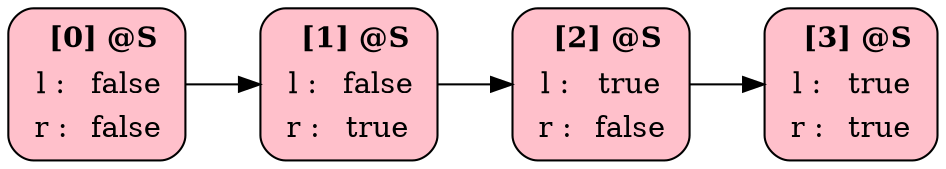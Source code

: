 /*
* Dot trace for TwoBitCounter
* [Time Stamp]:12:29:11, Oct-31-2023
* [Location]:c:\Users\frand\OneDrive\Desktop\CS424\trace\two_bit_counter.dot
* [States]:1
* S 
* [Trans]:1
* [Start State]:S
* [Final State(s)]:
*S 
* [Trace Length]:4 
*/




digraph G { 



	 rankdir="LR"



	n0 [color="black", style="rounded, filled" , fillcolor="pink" , shape="rect", label= < 
 		 <table border='0' cellborder='0' style='rounded'> 
			 <tr><td align="center" colspan="2" > <b>[0] @S</b></td></tr>
			 <tr><td align="center">l : </td><td>false</td></tr> 
			 <tr><td align="center">r : </td><td>false</td></tr> 
		 </table> > ]
	n1 [color="black", style="rounded, filled" , fillcolor="pink" , shape="rect", label= < 
 		 <table border='0' cellborder='0' style='rounded'> 
			 <tr><td align="center" colspan="2" > <b>[1] @S</b></td></tr>
			 <tr><td align="center">l : </td><td>false</td></tr> 
			 <tr><td align="center">r : </td><td>true</td></tr> 
		 </table> > ]
	n2 [color="black", style="rounded, filled" , fillcolor="pink" , shape="rect", label= < 
 		 <table border='0' cellborder='0' style='rounded'> 
			 <tr><td align="center" colspan="2" > <b>[2] @S</b></td></tr>
			 <tr><td align="center">l : </td><td>true</td></tr> 
			 <tr><td align="center">r : </td><td>false</td></tr> 
		 </table> > ]
	n3 [color="black", style="rounded, filled" , fillcolor="pink" , shape="rect", label= < 
 		 <table border='0' cellborder='0' style='rounded'> 
			 <tr><td align="center" colspan="2" > <b>[3] @S</b></td></tr>
			 <tr><td align="center">l : </td><td>true</td></tr> 
			 <tr><td align="center">r : </td><td>true</td></tr> 
		 </table> > ]




	n0->n1->n2->n3
 } 

